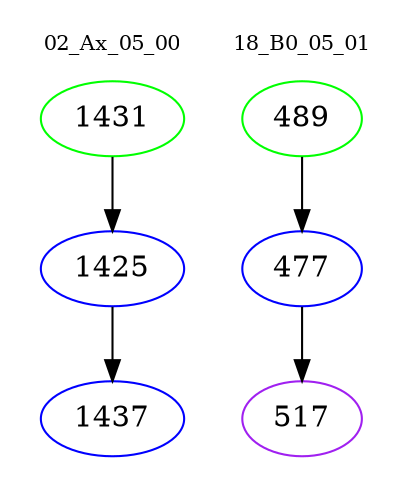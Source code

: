 digraph{
subgraph cluster_0 {
color = white
label = "02_Ax_05_00";
fontsize=10;
T0_1431 [label="1431", color="green"]
T0_1431 -> T0_1425 [color="black"]
T0_1425 [label="1425", color="blue"]
T0_1425 -> T0_1437 [color="black"]
T0_1437 [label="1437", color="blue"]
}
subgraph cluster_1 {
color = white
label = "18_B0_05_01";
fontsize=10;
T1_489 [label="489", color="green"]
T1_489 -> T1_477 [color="black"]
T1_477 [label="477", color="blue"]
T1_477 -> T1_517 [color="black"]
T1_517 [label="517", color="purple"]
}
}
